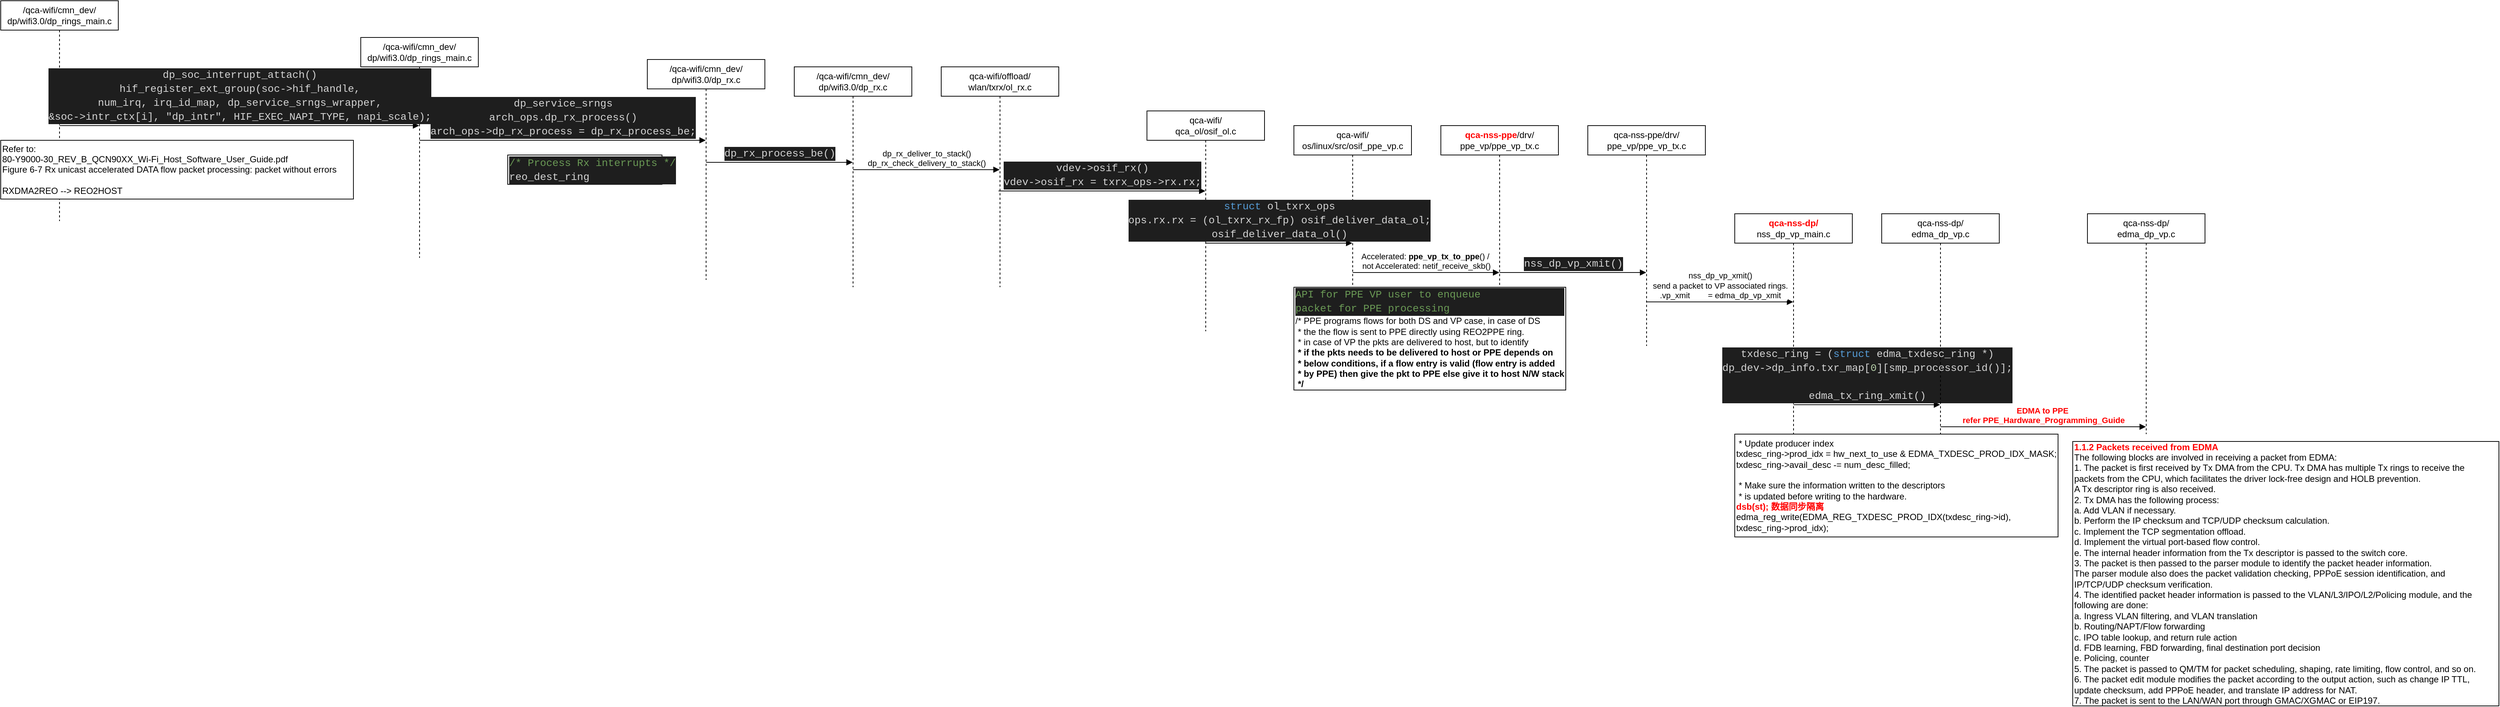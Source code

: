 <mxfile version="13.9.9" type="device"><diagram id="ZM3BTVOCrCaCtUKwiTQm" name="Page-1"><mxGraphModel dx="5145" dy="1515" grid="1" gridSize="10" guides="1" tooltips="1" connect="1" arrows="1" fold="1" page="1" pageScale="1" pageWidth="850" pageHeight="1100" math="0" shadow="0"><root><mxCell id="0"/><mxCell id="1" parent="0"/><mxCell id="br9M2Er0BFW60nnE92NN-1" value="qca-wifi/&lt;br&gt;os/linux/src/osif_ppe_vp.c" style="shape=umlLifeline;perimeter=lifelinePerimeter;whiteSpace=wrap;html=1;container=1;collapsible=0;recursiveResize=0;outlineConnect=0;" parent="1" vertex="1"><mxGeometry x="-790" y="170" width="160" height="300" as="geometry"/></mxCell><mxCell id="br9M2Er0BFW60nnE92NN-3" value="&amp;nbsp;&lt;br&gt;Accelerated: &lt;b&gt;ppe_vp_tx_to_ppe&lt;/b&gt;() /&amp;nbsp;&lt;br&gt;not Accelerated:&amp;nbsp;netif_receive_skb()" style="html=1;verticalAlign=bottom;endArrow=block;" parent="br9M2Er0BFW60nnE92NN-1" target="br9M2Er0BFW60nnE92NN-2" edge="1"><mxGeometry width="80" relative="1" as="geometry"><mxPoint x="80" y="200" as="sourcePoint"/><mxPoint x="160" y="200" as="targetPoint"/></mxGeometry></mxCell><mxCell id="br9M2Er0BFW60nnE92NN-2" value="&lt;font color=&quot;#ff0000&quot;&gt;&lt;b&gt;qca-nss-ppe&lt;/b&gt;&lt;/font&gt;/drv/&lt;br&gt;ppe_vp/ppe_vp_tx.c" style="shape=umlLifeline;perimeter=lifelinePerimeter;whiteSpace=wrap;html=1;container=1;collapsible=0;recursiveResize=0;outlineConnect=0;" parent="1" vertex="1"><mxGeometry x="-590" y="170" width="160" height="300" as="geometry"/></mxCell><mxCell id="br9M2Er0BFW60nnE92NN-22" value="&lt;div style=&quot;color: rgb(212 , 212 , 212) ; background-color: rgb(30 , 30 , 30) ; font-family: &amp;#34;consolas&amp;#34; , &amp;#34;courier new&amp;#34; , monospace ; font-size: 14px ; line-height: 19px&quot;&gt;nss_dp_vp_xmit()&lt;/div&gt;" style="html=1;verticalAlign=bottom;endArrow=block;" parent="br9M2Er0BFW60nnE92NN-2" target="br9M2Er0BFW60nnE92NN-21" edge="1"><mxGeometry width="80" relative="1" as="geometry"><mxPoint x="80" y="200" as="sourcePoint"/><mxPoint x="160" y="200" as="targetPoint"/></mxGeometry></mxCell><mxCell id="br9M2Er0BFW60nnE92NN-5" value="&lt;div&gt;&lt;div style=&quot;color: rgb(212 , 212 , 212) ; background-color: rgb(30 , 30 , 30) ; font-family: &amp;#34;consolas&amp;#34; , &amp;#34;courier new&amp;#34; , monospace ; font-size: 14px ; line-height: 19px&quot;&gt;&lt;span style=&quot;color: #6a9955&quot;&gt;API for PPE VP user to enqueue&amp;nbsp;&lt;/span&gt;&lt;/div&gt;&lt;div style=&quot;color: rgb(212 , 212 , 212) ; background-color: rgb(30 , 30 , 30) ; font-family: &amp;#34;consolas&amp;#34; , &amp;#34;courier new&amp;#34; , monospace ; font-size: 14px ; line-height: 19px&quot;&gt;&lt;span style=&quot;color: #6a9955&quot;&gt;packet for PPE processing&lt;/span&gt;&lt;/div&gt;&lt;/div&gt;&lt;div&gt;/* PPE programs flows for both DS and VP case, in case of DS&lt;/div&gt;&lt;div&gt;&amp;nbsp;* the the flow is sent to PPE directly using REO2PPE ring.&lt;/div&gt;&lt;div&gt;&amp;nbsp;* in case of VP the pkts are delivered to host, but to identify&lt;/div&gt;&lt;div&gt;&lt;b&gt;&amp;nbsp;* if the pkts needs to be delivered to host or PPE depends on&lt;/b&gt;&lt;/div&gt;&lt;div&gt;&lt;b&gt;&amp;nbsp;* below conditions, if a flow entry is valid (flow entry is added&lt;/b&gt;&lt;/div&gt;&lt;div&gt;&lt;b&gt;&amp;nbsp;* by PPE) then give the pkt to PPE else give it to host N/W stack&lt;/b&gt;&lt;/div&gt;&lt;div&gt;&lt;b&gt;&amp;nbsp;*/&lt;/b&gt;&lt;/div&gt;" style="html=1;align=left;" parent="1" vertex="1"><mxGeometry x="-790" y="390" width="370" height="140" as="geometry"/></mxCell><mxCell id="br9M2Er0BFW60nnE92NN-6" value="qca-wifi/&lt;br&gt;qca_ol/osif_ol.c" style="shape=umlLifeline;perimeter=lifelinePerimeter;whiteSpace=wrap;html=1;container=1;collapsible=0;recursiveResize=0;outlineConnect=0;" parent="1" vertex="1"><mxGeometry x="-990" y="150" width="160" height="300" as="geometry"/></mxCell><mxCell id="br9M2Er0BFW60nnE92NN-9" value="qca-wifi/offload/&lt;br&gt;wlan/txrx/ol_rx.c" style="shape=umlLifeline;perimeter=lifelinePerimeter;whiteSpace=wrap;html=1;container=1;collapsible=0;recursiveResize=0;outlineConnect=0;" parent="1" vertex="1"><mxGeometry x="-1270" y="90" width="160" height="300" as="geometry"/></mxCell><mxCell id="br9M2Er0BFW60nnE92NN-8" value="&lt;div style=&quot;color: rgb(212 , 212 , 212) ; background-color: rgb(30 , 30 , 30) ; font-family: &amp;#34;consolas&amp;#34; , &amp;#34;courier new&amp;#34; , monospace ; font-size: 14px ; line-height: 19px&quot;&gt;&lt;div style=&quot;font-family: &amp;#34;consolas&amp;#34; , &amp;#34;courier new&amp;#34; , monospace ; line-height: 19px&quot;&gt;&lt;div style=&quot;font-family: &amp;#34;consolas&amp;#34; , &amp;#34;courier new&amp;#34; , monospace ; line-height: 19px&quot;&gt;&lt;div style=&quot;font-family: &amp;#34;consolas&amp;#34; , &amp;#34;courier new&amp;#34; , monospace ; line-height: 19px&quot;&gt;&lt;span&gt;&amp;nbsp;&lt;/span&gt;&lt;span style=&quot;color: rgb(86 , 156 , 214)&quot;&gt;struct&lt;/span&gt;&lt;span&gt; ol_txrx_ops&lt;/span&gt;&amp;nbsp;&lt;/div&gt;&lt;div style=&quot;font-family: &amp;#34;consolas&amp;#34; , &amp;#34;courier new&amp;#34; , monospace ; line-height: 19px&quot;&gt;ops.rx.rx = (ol_txrx_rx_fp) osif_deliver_data_ol;&lt;/div&gt;&lt;/div&gt;&lt;div style=&quot;font-family: &amp;#34;consolas&amp;#34; , &amp;#34;courier new&amp;#34; , monospace ; line-height: 19px&quot;&gt;osif_deliver_data_ol()&lt;/div&gt;&lt;/div&gt;&lt;/div&gt;" style="html=1;verticalAlign=bottom;endArrow=block;exitX=0.5;exitY=0.6;exitDx=0;exitDy=0;exitPerimeter=0;" parent="1" source="br9M2Er0BFW60nnE92NN-6" target="br9M2Er0BFW60nnE92NN-1" edge="1"><mxGeometry width="80" relative="1" as="geometry"><mxPoint x="-910" y="310" as="sourcePoint"/><mxPoint x="-830" y="310" as="targetPoint"/></mxGeometry></mxCell><mxCell id="br9M2Er0BFW60nnE92NN-10" value="&lt;div style=&quot;color: rgb(212 , 212 , 212) ; background-color: rgb(30 , 30 , 30) ; font-family: &amp;#34;consolas&amp;#34; , &amp;#34;courier new&amp;#34; , monospace ; font-size: 14px ; line-height: 19px&quot;&gt;&lt;div style=&quot;font-family: &amp;#34;consolas&amp;#34; , &amp;#34;courier new&amp;#34; , monospace ; line-height: 19px&quot;&gt;&lt;div style=&quot;font-family: &amp;#34;consolas&amp;#34; , &amp;#34;courier new&amp;#34; , monospace ; line-height: 19px&quot;&gt;&lt;div style=&quot;font-family: &amp;#34;consolas&amp;#34; , &amp;#34;courier new&amp;#34; , monospace ; line-height: 19px&quot;&gt;&lt;div style=&quot;font-family: &amp;#34;consolas&amp;#34; , &amp;#34;courier new&amp;#34; , monospace ; line-height: 19px&quot;&gt;&lt;div style=&quot;font-family: &amp;#34;consolas&amp;#34; , &amp;#34;courier new&amp;#34; , monospace ; line-height: 19px&quot;&gt;vdev-&amp;gt;osif_rx()&lt;br&gt;&lt;/div&gt;&lt;/div&gt;&lt;/div&gt;&lt;div style=&quot;font-family: &amp;#34;consolas&amp;#34; , &amp;#34;courier new&amp;#34; , monospace ; line-height: 19px&quot;&gt;vdev-&amp;gt;osif_rx = txrx_ops-&amp;gt;rx.rx;&lt;/div&gt;&lt;/div&gt;&lt;/div&gt;&lt;/div&gt;" style="html=1;verticalAlign=bottom;endArrow=block;" parent="1" target="br9M2Er0BFW60nnE92NN-6" edge="1"><mxGeometry width="80" relative="1" as="geometry"><mxPoint x="-1192" y="259" as="sourcePoint"/><mxPoint x="-1110" y="250" as="targetPoint"/></mxGeometry></mxCell><mxCell id="br9M2Er0BFW60nnE92NN-11" value="/qca-wifi/cmn_dev/&lt;br&gt;dp/wifi3.0/dp_rx.c" style="shape=umlLifeline;perimeter=lifelinePerimeter;whiteSpace=wrap;html=1;container=1;collapsible=0;recursiveResize=0;outlineConnect=0;" parent="1" vertex="1"><mxGeometry x="-1470" y="90" width="160" height="300" as="geometry"/></mxCell><mxCell id="br9M2Er0BFW60nnE92NN-12" value="&lt;div&gt;dp_rx_deliver_to_stack()&lt;/div&gt;&lt;div&gt;dp_rx_check_delivery_to_stack()&lt;/div&gt;" style="html=1;verticalAlign=bottom;endArrow=block;" parent="br9M2Er0BFW60nnE92NN-11" target="br9M2Er0BFW60nnE92NN-9" edge="1"><mxGeometry width="80" relative="1" as="geometry"><mxPoint x="80" y="140" as="sourcePoint"/><mxPoint x="160" y="140" as="targetPoint"/></mxGeometry></mxCell><mxCell id="br9M2Er0BFW60nnE92NN-13" value="/qca-wifi/cmn_dev/&lt;br&gt;dp/wifi3.0/dp_rx.c" style="shape=umlLifeline;perimeter=lifelinePerimeter;whiteSpace=wrap;html=1;container=1;collapsible=0;recursiveResize=0;outlineConnect=0;" parent="1" vertex="1"><mxGeometry x="-1670" y="80" width="160" height="300" as="geometry"/></mxCell><mxCell id="br9M2Er0BFW60nnE92NN-14" value="&lt;div style=&quot;color: rgb(212 , 212 , 212) ; background-color: rgb(30 , 30 , 30) ; font-family: &amp;#34;consolas&amp;#34; , &amp;#34;courier new&amp;#34; , monospace ; font-size: 14px ; line-height: 19px&quot;&gt;dp_rx_process_be()&lt;/div&gt;" style="html=1;verticalAlign=bottom;endArrow=block;" parent="br9M2Er0BFW60nnE92NN-13" target="br9M2Er0BFW60nnE92NN-11" edge="1"><mxGeometry width="80" relative="1" as="geometry"><mxPoint x="80" y="140" as="sourcePoint"/><mxPoint x="160" y="140" as="targetPoint"/></mxGeometry></mxCell><mxCell id="br9M2Er0BFW60nnE92NN-15" value="/qca-wifi/cmn_dev/&lt;br&gt;dp/wifi3.0/dp_rings_main.c" style="shape=umlLifeline;perimeter=lifelinePerimeter;whiteSpace=wrap;html=1;container=1;collapsible=0;recursiveResize=0;outlineConnect=0;" parent="1" vertex="1"><mxGeometry x="-2060" y="50" width="160" height="300" as="geometry"/></mxCell><mxCell id="br9M2Er0BFW60nnE92NN-16" value="&lt;div style=&quot;color: rgb(212 , 212 , 212) ; background-color: rgb(30 , 30 , 30) ; font-family: &amp;#34;consolas&amp;#34; , &amp;#34;courier new&amp;#34; , monospace ; font-size: 14px ; line-height: 19px&quot;&gt;&lt;div style=&quot;font-family: &amp;#34;consolas&amp;#34; , &amp;#34;courier new&amp;#34; , monospace ; line-height: 19px&quot;&gt;&lt;div style=&quot;font-family: &amp;#34;consolas&amp;#34; , &amp;#34;courier new&amp;#34; , monospace ; line-height: 19px&quot;&gt;dp_service_srngs&lt;/div&gt;&lt;/div&gt;&lt;div style=&quot;font-family: &amp;#34;consolas&amp;#34; , &amp;#34;courier new&amp;#34; , monospace ; line-height: 19px&quot;&gt;arch_ops.dp_rx_process()&lt;/div&gt;&lt;div style=&quot;font-family: &amp;#34;consolas&amp;#34; , &amp;#34;courier new&amp;#34; , monospace ; line-height: 19px&quot;&gt;&lt;div style=&quot;font-family: &amp;#34;consolas&amp;#34; , &amp;#34;courier new&amp;#34; , monospace ; line-height: 19px&quot;&gt;arch_ops-&amp;gt;dp_rx_process = dp_rx_process_be;&lt;/div&gt;&lt;/div&gt;&lt;/div&gt;" style="html=1;verticalAlign=bottom;endArrow=block;" parent="br9M2Er0BFW60nnE92NN-15" target="br9M2Er0BFW60nnE92NN-13" edge="1"><mxGeometry width="80" relative="1" as="geometry"><mxPoint x="80" y="140" as="sourcePoint"/><mxPoint x="160" y="140" as="targetPoint"/></mxGeometry></mxCell><mxCell id="br9M2Er0BFW60nnE92NN-17" value="&lt;div style=&quot;color: rgb(212 , 212 , 212) ; background-color: rgb(30 , 30 , 30) ; font-family: &amp;#34;consolas&amp;#34; , &amp;#34;courier new&amp;#34; , monospace ; font-size: 14px ; line-height: 19px&quot;&gt;&lt;span style=&quot;color: #6a9955&quot;&gt;/* Process Rx interrupts */&lt;/span&gt;&lt;/div&gt;&lt;div style=&quot;color: rgb(212 , 212 , 212) ; background-color: rgb(30 , 30 , 30) ; font-family: &amp;#34;consolas&amp;#34; , &amp;#34;courier new&amp;#34; , monospace ; font-size: 14px ; line-height: 19px&quot;&gt;&lt;div style=&quot;font-family: &amp;#34;consolas&amp;#34; , &amp;#34;courier new&amp;#34; , monospace ; line-height: 19px&quot;&gt;reo_dest_ring&lt;/div&gt;&lt;/div&gt;" style="html=1;align=left;" parent="1" vertex="1"><mxGeometry x="-1860" y="210" width="210" height="40" as="geometry"/></mxCell><mxCell id="br9M2Er0BFW60nnE92NN-18" value="/qca-wifi/cmn_dev/&lt;br&gt;dp/wifi3.0/dp_rings_main.c" style="shape=umlLifeline;perimeter=lifelinePerimeter;whiteSpace=wrap;html=1;container=1;collapsible=0;recursiveResize=0;outlineConnect=0;" parent="1" vertex="1"><mxGeometry x="-2550" width="160" height="300" as="geometry"/></mxCell><mxCell id="br9M2Er0BFW60nnE92NN-20" value="&lt;div style=&quot;color: rgb(212 , 212 , 212) ; background-color: rgb(30 , 30 , 30) ; font-family: &amp;#34;consolas&amp;#34; , &amp;#34;courier new&amp;#34; , monospace ; font-size: 14px ; line-height: 19px&quot;&gt;dp_soc_interrupt_attach()&lt;/div&gt;&lt;div style=&quot;color: rgb(212 , 212 , 212) ; background-color: rgb(30 , 30 , 30) ; font-family: &amp;#34;consolas&amp;#34; , &amp;#34;courier new&amp;#34; , monospace ; font-size: 14px ; line-height: 19px&quot;&gt;&lt;div style=&quot;line-height: 19px&quot;&gt;hif_register_ext_group(soc-&amp;gt;hif_handle,&lt;/div&gt;&lt;div style=&quot;line-height: 19px&quot;&gt;num_irq, irq_id_map, dp_service_srngs_wrapper,&lt;/div&gt;&lt;div style=&quot;line-height: 19px&quot;&gt;&amp;amp;soc-&amp;gt;intr_ctx[i], &quot;dp_intr&quot;, HIF_EXEC_NAPI_TYPE, napi_scale);&lt;/div&gt;&lt;/div&gt;" style="html=1;verticalAlign=bottom;endArrow=block;" parent="br9M2Er0BFW60nnE92NN-18" target="br9M2Er0BFW60nnE92NN-15" edge="1"><mxGeometry width="80" relative="1" as="geometry"><mxPoint x="80" y="170" as="sourcePoint"/><mxPoint x="160" y="170" as="targetPoint"/></mxGeometry></mxCell><mxCell id="br9M2Er0BFW60nnE92NN-21" value="qca-nss-ppe/drv/&lt;br&gt;ppe_vp/ppe_vp_tx.c" style="shape=umlLifeline;perimeter=lifelinePerimeter;whiteSpace=wrap;html=1;container=1;collapsible=0;recursiveResize=0;outlineConnect=0;" parent="1" vertex="1"><mxGeometry x="-390" y="170" width="160" height="300" as="geometry"/></mxCell><mxCell id="br9M2Er0BFW60nnE92NN-24" value="nss_dp_vp_xmit()&lt;br&gt;send a packet to VP associated rings.&lt;br&gt;.vp_xmit&amp;nbsp; &amp;nbsp; &amp;nbsp; &amp;nbsp; = edma_dp_vp_xmit" style="html=1;verticalAlign=bottom;endArrow=block;" parent="br9M2Er0BFW60nnE92NN-21" target="br9M2Er0BFW60nnE92NN-23" edge="1"><mxGeometry width="80" relative="1" as="geometry"><mxPoint x="80" y="240" as="sourcePoint"/><mxPoint x="160" y="240" as="targetPoint"/></mxGeometry></mxCell><mxCell id="br9M2Er0BFW60nnE92NN-23" value="&lt;font color=&quot;#ff0000&quot;&gt;&lt;b&gt;qca-nss-dp/&lt;br&gt;&lt;/b&gt;&lt;/font&gt;nss_dp_vp_main.c" style="shape=umlLifeline;perimeter=lifelinePerimeter;whiteSpace=wrap;html=1;container=1;collapsible=0;recursiveResize=0;outlineConnect=0;" parent="1" vertex="1"><mxGeometry x="-190" y="290" width="160" height="300" as="geometry"/></mxCell><mxCell id="br9M2Er0BFW60nnE92NN-27" value="&lt;div style=&quot;color: rgb(212 , 212 , 212) ; background-color: rgb(30 , 30 , 30) ; font-family: &amp;#34;consolas&amp;#34; , &amp;#34;courier new&amp;#34; , monospace ; font-size: 14px ; line-height: 19px&quot;&gt;txdesc_ring = (&lt;span style=&quot;color: rgb(86 , 156 , 214)&quot;&gt;struct&lt;/span&gt;&amp;nbsp;edma_txdesc_ring *)&lt;/div&gt;&lt;div style=&quot;color: rgb(212 , 212 , 212) ; background-color: rgb(30 , 30 , 30) ; font-family: &amp;#34;consolas&amp;#34; , &amp;#34;courier new&amp;#34; , monospace ; font-size: 14px ; line-height: 19px&quot;&gt;dp_dev-&amp;gt;dp_info.txr_map[&lt;span style=&quot;color: rgb(181 , 206 , 168)&quot;&gt;0&lt;/span&gt;][smp_processor_id()];&lt;/div&gt;&lt;div style=&quot;color: rgb(212 , 212 , 212) ; background-color: rgb(30 , 30 , 30) ; font-family: &amp;#34;consolas&amp;#34; , &amp;#34;courier new&amp;#34; , monospace ; font-size: 14px ; line-height: 19px&quot;&gt;&lt;br&gt;&lt;/div&gt;&lt;div style=&quot;color: rgb(212 , 212 , 212) ; background-color: rgb(30 , 30 , 30) ; font-family: &amp;#34;consolas&amp;#34; , &amp;#34;courier new&amp;#34; , monospace ; font-size: 14px ; line-height: 19px&quot;&gt;&lt;div style=&quot;line-height: 19px&quot;&gt;edma_tx_ring_xmit()&lt;/div&gt;&lt;/div&gt;" style="html=1;verticalAlign=bottom;endArrow=block;" parent="br9M2Er0BFW60nnE92NN-23" target="br9M2Er0BFW60nnE92NN-25" edge="1"><mxGeometry width="80" relative="1" as="geometry"><mxPoint x="80" y="260" as="sourcePoint"/><mxPoint x="160" y="260" as="targetPoint"/></mxGeometry></mxCell><mxCell id="br9M2Er0BFW60nnE92NN-25" value="qca-nss-dp/&lt;br&gt;edma_dp_vp.c" style="shape=umlLifeline;perimeter=lifelinePerimeter;whiteSpace=wrap;html=1;container=1;collapsible=0;recursiveResize=0;outlineConnect=0;" parent="1" vertex="1"><mxGeometry x="10" y="290" width="160" height="300" as="geometry"/></mxCell><mxCell id="br9M2Er0BFW60nnE92NN-30" value="&lt;b&gt;&lt;font color=&quot;#ff0000&quot;&gt;EDMA to PPE&amp;nbsp;&lt;br&gt;refer&amp;nbsp;PPE_Hardware_Programming_Guide&lt;/font&gt;&lt;/b&gt;" style="html=1;verticalAlign=bottom;endArrow=block;" parent="br9M2Er0BFW60nnE92NN-25" target="br9M2Er0BFW60nnE92NN-29" edge="1"><mxGeometry width="80" relative="1" as="geometry"><mxPoint x="80" y="290" as="sourcePoint"/><mxPoint x="160" y="290" as="targetPoint"/></mxGeometry></mxCell><mxCell id="br9M2Er0BFW60nnE92NN-28" value="&lt;div&gt;&amp;nbsp;* Update producer index&lt;/div&gt;&lt;div&gt;txdesc_ring-&amp;gt;prod_idx = hw_next_to_use &amp;amp; EDMA_TXDESC_PROD_IDX_MASK;&lt;/div&gt;&lt;div&gt;txdesc_ring-&amp;gt;avail_desc -= num_desc_filled;&lt;/div&gt;&lt;div&gt;&lt;br&gt;&lt;/div&gt;&lt;div&gt;&amp;nbsp;* Make sure the information written to the descriptors&lt;/div&gt;&lt;div&gt;&amp;nbsp;* is updated before writing to the hardware.&lt;/div&gt;&lt;div&gt;&lt;b&gt;&lt;font color=&quot;#ff0000&quot;&gt;dsb(st); 数据同步隔离&lt;/font&gt;&lt;/b&gt;&lt;/div&gt;&lt;div&gt;edma_reg_write(EDMA_REG_TXDESC_PROD_IDX(txdesc_ring-&amp;gt;id),&lt;/div&gt;&lt;div&gt;&lt;span&gt;&#9;&#9;&lt;/span&gt;txdesc_ring-&amp;gt;prod_idx);&lt;/div&gt;" style="html=1;align=left;" parent="1" vertex="1"><mxGeometry x="-190" y="590" width="440" height="140" as="geometry"/></mxCell><mxCell id="br9M2Er0BFW60nnE92NN-29" value="qca-nss-dp/&lt;br&gt;edma_dp_vp.c" style="shape=umlLifeline;perimeter=lifelinePerimeter;whiteSpace=wrap;html=1;container=1;collapsible=0;recursiveResize=0;outlineConnect=0;" parent="1" vertex="1"><mxGeometry x="290" y="290" width="160" height="300" as="geometry"/></mxCell><mxCell id="br9M2Er0BFW60nnE92NN-32" value="&lt;div&gt;&lt;b&gt;&lt;font color=&quot;#ff0000&quot;&gt;1.1.2 Packets received from EDMA&lt;/font&gt;&lt;/b&gt;&lt;br&gt;&lt;/div&gt;&lt;div&gt;The following blocks are involved in receiving a packet from EDMA:&lt;/div&gt;&lt;div&gt;1. The packet is first received by Tx DMA from the CPU. Tx DMA has multiple Tx rings to receive the&amp;nbsp;&lt;/div&gt;&lt;div&gt;packets from the CPU, which facilitates the driver lock-free design and HOLB prevention.&amp;nbsp;&lt;/div&gt;&lt;div&gt;A Tx descriptor ring is also received.&lt;/div&gt;&lt;div&gt;2. Tx DMA has the following process:&lt;/div&gt;&lt;div&gt;&lt;span&gt;&#9;&lt;/span&gt;a. Add VLAN if necessary.&lt;/div&gt;&lt;div&gt;&lt;span&gt;&#9;&lt;/span&gt;b. Perform the IP checksum and TCP/UDP checksum calculation.&lt;/div&gt;&lt;div&gt;&lt;span&gt;&#9;&lt;/span&gt;c. Implement the TCP segmentation offload.&lt;/div&gt;&lt;div&gt;&lt;span&gt;&#9;&lt;/span&gt;d. Implement the virtual port-based flow control.&lt;/div&gt;&lt;div&gt;&lt;span&gt;&#9;&lt;/span&gt;e. The internal header information from the Tx descriptor is passed to the switch core.&lt;/div&gt;&lt;div&gt;3. The packet is then passed to the parser module to identify the packet header information.&amp;nbsp;&lt;/div&gt;&lt;div&gt;The parser module also does the packet validation checking, PPPoE session identification, and&amp;nbsp;&lt;/div&gt;&lt;div&gt;IP/TCP/UDP checksum verification.&lt;/div&gt;&lt;div&gt;4. The identified packet header information is passed to the VLAN/L3/IPO/L2/Policing module, and the&amp;nbsp;&lt;/div&gt;&lt;div&gt;following are done:&lt;/div&gt;&lt;div&gt;&lt;span&gt;&#9;&lt;/span&gt;a. Ingress VLAN filtering, and VLAN translation&lt;/div&gt;&lt;div&gt;&lt;span&gt;&#9;&lt;/span&gt;b. Routing/NAPT/Flow forwarding&lt;/div&gt;&lt;div&gt;&lt;span&gt;&#9;&lt;/span&gt;c. IPO table lookup, and return rule action&lt;/div&gt;&lt;div&gt;&lt;span&gt;&#9;&lt;/span&gt;d. FDB learning, FBD forwarding, final destination port decision&lt;/div&gt;&lt;div&gt;&lt;span&gt;&#9;&lt;/span&gt;e. Policing, counter&lt;/div&gt;&lt;div&gt;5. The packet is passed to QM/TM for packet scheduling, shaping, rate limiting, flow control, and so on.&lt;/div&gt;&lt;div&gt;6. The packet edit module modifies the packet according to the output action, such as change IP TTL,&amp;nbsp;&lt;/div&gt;&lt;div&gt;update checksum, add PPPoE header, and translate IP address for NAT.&lt;/div&gt;&lt;div&gt;7. The packet is sent to the LAN/WAN port through GMAC/XGMAC or EIP197.&lt;/div&gt;" style="html=1;align=left;" parent="1" vertex="1"><mxGeometry x="270" y="600" width="580" height="360" as="geometry"/></mxCell><mxCell id="br9M2Er0BFW60nnE92NN-33" value="Refer to:&lt;br&gt;80-Y9000-30_REV_B_QCN90XX_Wi-Fi_Host_Software_User_Guide.pdf&lt;br&gt;Figure 6-7 Rx unicast accelerated DATA flow packet processing: packet without errors&lt;br&gt;&lt;br&gt;RXDMA2REO --&amp;gt; REO2HOST" style="html=1;align=left;" parent="1" vertex="1"><mxGeometry x="-2550" y="190" width="480" height="80" as="geometry"/></mxCell></root></mxGraphModel></diagram></mxfile>